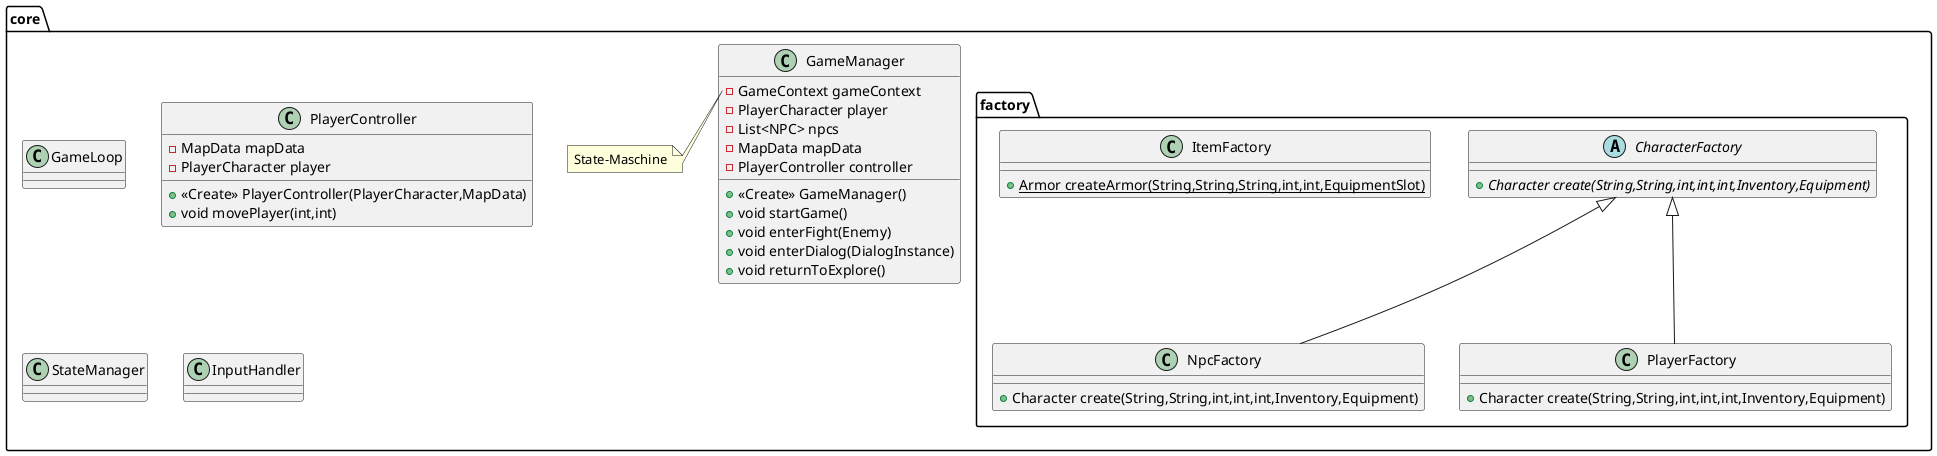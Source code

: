 @startuml
class core.factory.NpcFactory {
+ Character create(String,String,int,int,int,Inventory,Equipment)
}

abstract class core.factory.CharacterFactory {
+ {abstract}Character create(String,String,int,int,int,Inventory,Equipment)
}

class core.GameLoop {
}
class core.factory.PlayerFactory {
+ Character create(String,String,int,int,int,Inventory,Equipment)
}

class core.PlayerController {
- MapData mapData
- PlayerCharacter player
+ <<Create>> PlayerController(PlayerCharacter,MapData)
+ void movePlayer(int,int)
}


class core.GameManager {
- GameContext gameContext
- PlayerCharacter player
- List<NPC> npcs
- MapData mapData
- PlayerController controller
+ <<Create>> GameManager()
+ void startGame()
+ void enterFight(Enemy)
+ void enterDialog(DialogInstance)
+ void returnToExplore()
}
note left of core.GameManager::gameContext
 State-Maschine
end note


class core.StateManager {
}
class core.InputHandler {
}
class core.factory.ItemFactory {
+ {static} Armor createArmor(String,String,String,int,int,EquipmentSlot)
}



core.factory.CharacterFactory <|-- core.factory.NpcFactory
core.factory.CharacterFactory <|-- core.factory.PlayerFactory
@enduml